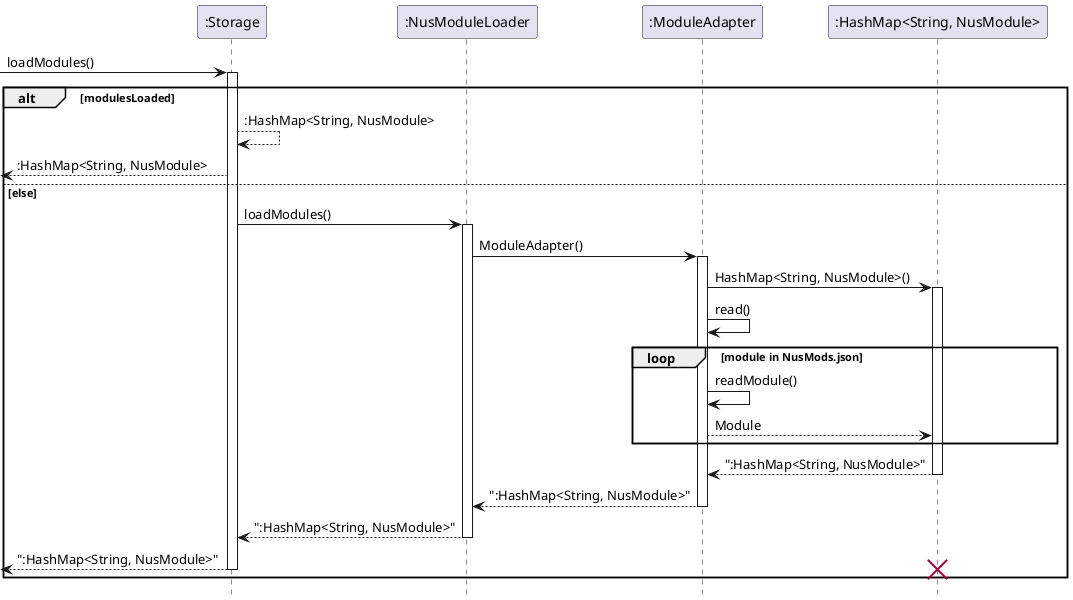 @startuml
hide circle
hide footbox

-> ":Storage" : loadModules()
activate ":Storage"
Alt modulesLoaded
    ":Storage" --> ":Storage" : :HashMap<String, NusModule>
    <-- ":Storage" : :HashMap<String, NusModule>
else else
    ":Storage" -> ":NusModuleLoader" : loadModules()
    activate ":NusModuleLoader"
    ":NusModuleLoader" -> ":ModuleAdapter" : ModuleAdapter()
    activate ":ModuleAdapter"
    ":ModuleAdapter" -> ":HashMap<String, NusModule>" : HashMap<String, NusModule>()
    activate ":HashMap<String, NusModule>"
    ":ModuleAdapter" -> ":ModuleAdapter" : read()
    loop module in NusMods.json
        ":ModuleAdapter" -> ":ModuleAdapter" : readModule()
        ":ModuleAdapter" --> ":HashMap<String, NusModule>" : Module
    end
    ":HashMap<String, NusModule>" --> ":ModuleAdapter" : ":HashMap<String, NusModule>"
    deactivate ":HashMap<String, NusModule>"
    ":ModuleAdapter" --> ":NusModuleLoader" : ":HashMap<String, NusModule>"
    deactivate ":ModuleAdapter"
    ":NusModuleLoader" --> ":Storage" : ":HashMap<String, NusModule>"
    deactivate ":NusModuleLoader"
    <-- ":Storage" : ":HashMap<String, NusModule>"
    deactivate ":Storage"
    destroy ":HashMap<String, NusModule>"
end




@enduml
